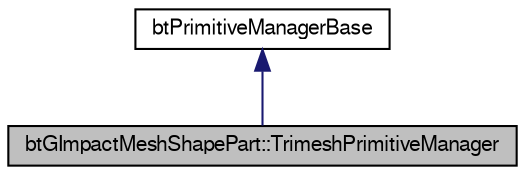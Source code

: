 digraph G
{
  bgcolor="transparent";
  edge [fontname="FreeSans",fontsize=10,labelfontname="FreeSans",labelfontsize=10];
  node [fontname="FreeSans",fontsize=10,shape=record];
  Node1 [label="btGImpactMeshShapePart::TrimeshPrimitiveManager",height=0.2,width=0.4,color="black", fillcolor="grey75", style="filled" fontcolor="black"];
  Node2 -> Node1 [dir=back,color="midnightblue",fontsize=10,style="solid"];
  Node2 [label="btPrimitiveManagerBase",height=0.2,width=0.4,color="black",URL="$classbt_primitive_manager_base.html",tooltip="Prototype Base class for primitive classification."];
}
